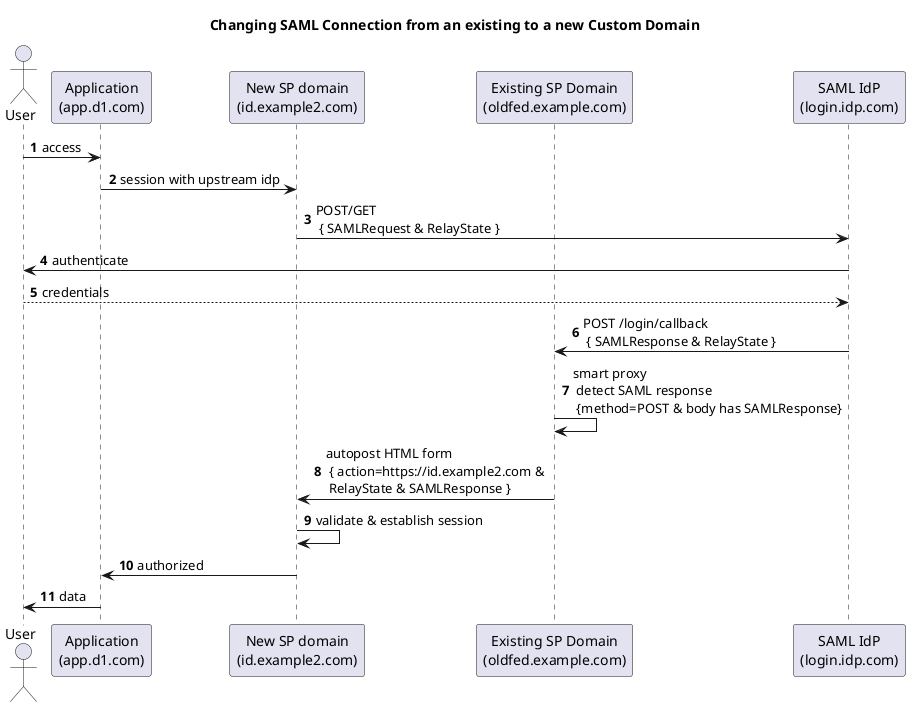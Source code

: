 @startuml
autonumber

title Changing SAML Connection from an existing to a new Custom Domain

actor User as u
participant "Application\n(app.d1.com)" as app
participant "New SP domain\n(id.example2.com)" as a0
participant "Existing SP Domain\n(oldfed.example.com)" as sp
participant "SAML IdP\n(login.idp.com)" as idp

u -> app: access

app -> a0: session with upstream idp
a0 -> idp: POST/GET \n { SAMLRequest & RelayState }
idp -> u: authenticate
u --> idp: credentials

idp -> sp: POST /login/callback \n { SAMLResponse & RelayState }
sp -> sp: smart proxy \n detect SAML response \n {method=POST & body has SAMLResponse}
sp -> a0: autopost HTML form \n { action=https://id.example2.com & \n RelayState & SAMLResponse }

a0 -> a0: validate & establish session
a0 -> app: authorized

app -> u: data
@enduml